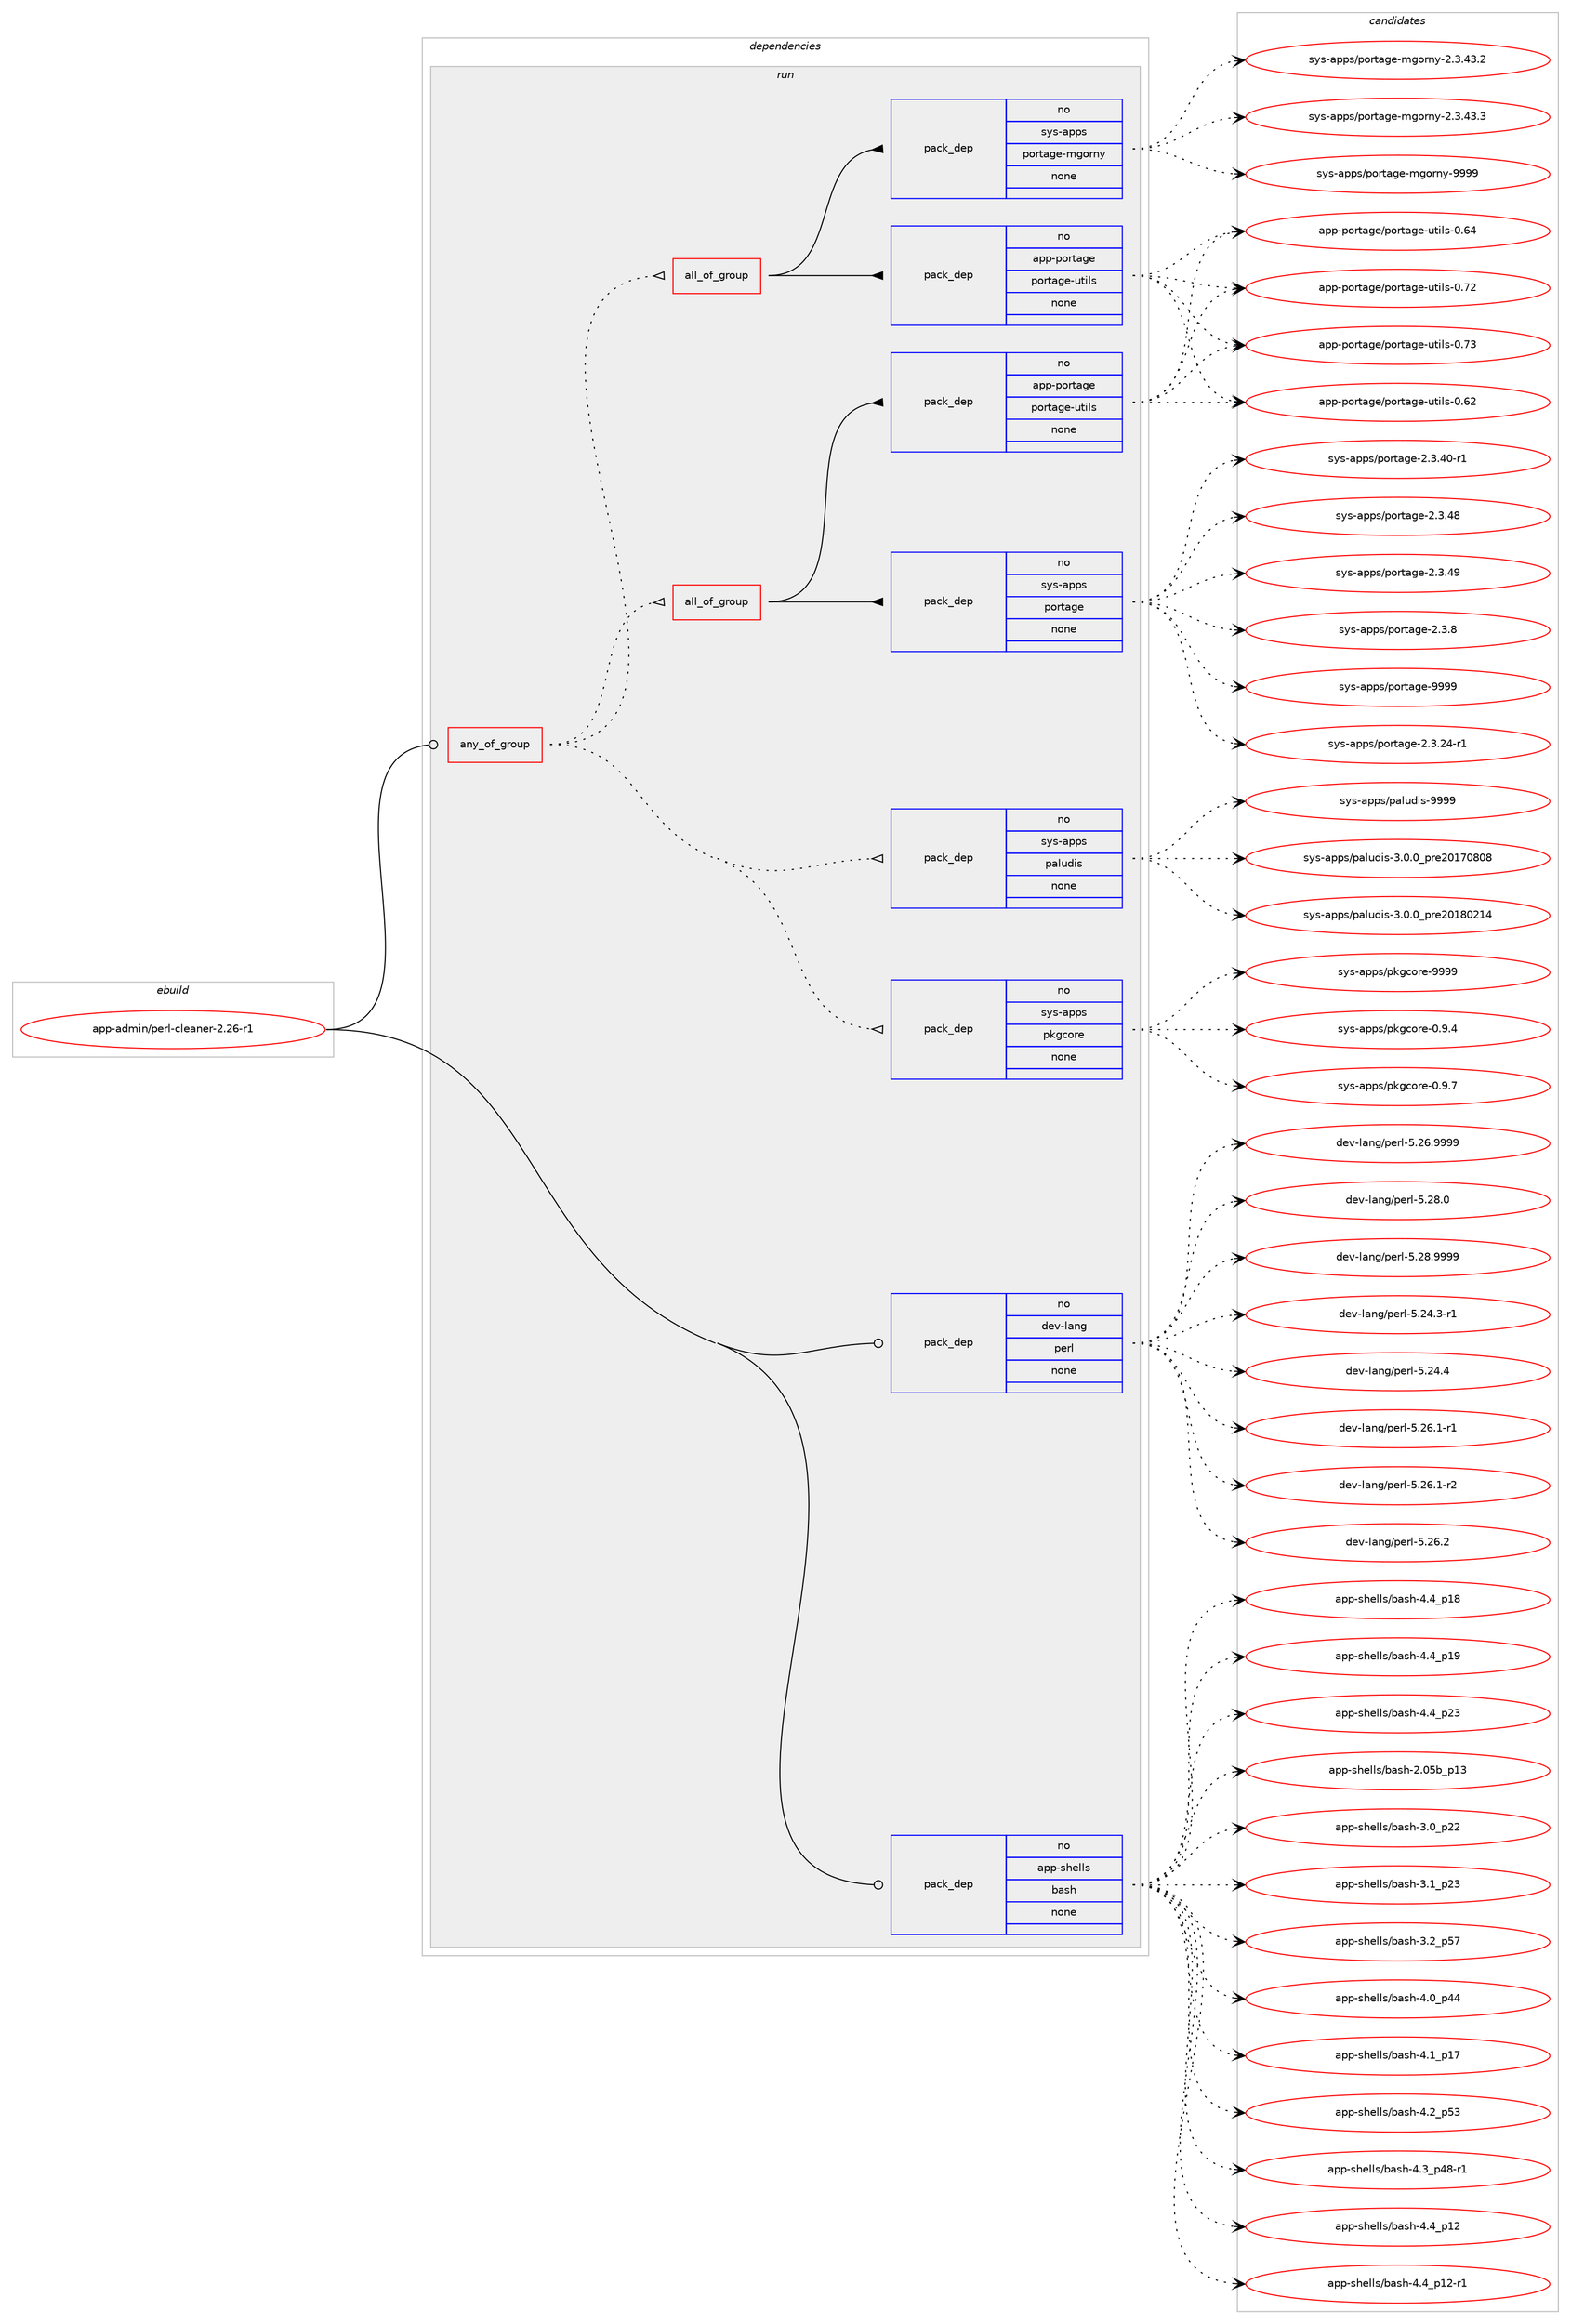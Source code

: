 digraph prolog {

# *************
# Graph options
# *************

newrank=true;
concentrate=true;
compound=true;
graph [rankdir=LR,fontname=Helvetica,fontsize=10,ranksep=1.5];#, ranksep=2.5, nodesep=0.2];
edge  [arrowhead=vee];
node  [fontname=Helvetica,fontsize=10];

# **********
# The ebuild
# **********

subgraph cluster_leftcol {
color=gray;
rank=same;
label=<<i>ebuild</i>>;
id [label="app-admin/perl-cleaner-2.26-r1", color=red, width=4, href="../app-admin/perl-cleaner-2.26-r1.svg"];
}

# ****************
# The dependencies
# ****************

subgraph cluster_midcol {
color=gray;
label=<<i>dependencies</i>>;
subgraph cluster_compile {
fillcolor="#eeeeee";
style=filled;
label=<<i>compile</i>>;
}
subgraph cluster_compileandrun {
fillcolor="#eeeeee";
style=filled;
label=<<i>compile and run</i>>;
}
subgraph cluster_run {
fillcolor="#eeeeee";
style=filled;
label=<<i>run</i>>;
subgraph any10 {
dependency149 [label=<<TABLE BORDER="0" CELLBORDER="1" CELLSPACING="0" CELLPADDING="4"><TR><TD CELLPADDING="10">any_of_group</TD></TR></TABLE>>, shape=none, color=red];subgraph all5 {
dependency150 [label=<<TABLE BORDER="0" CELLBORDER="1" CELLSPACING="0" CELLPADDING="4"><TR><TD CELLPADDING="10">all_of_group</TD></TR></TABLE>>, shape=none, color=red];subgraph pack121 {
dependency151 [label=<<TABLE BORDER="0" CELLBORDER="1" CELLSPACING="0" CELLPADDING="4" WIDTH="220"><TR><TD ROWSPAN="6" CELLPADDING="30">pack_dep</TD></TR><TR><TD WIDTH="110">no</TD></TR><TR><TD>sys-apps</TD></TR><TR><TD>portage</TD></TR><TR><TD>none</TD></TR><TR><TD></TD></TR></TABLE>>, shape=none, color=blue];
}
dependency150:e -> dependency151:w [weight=20,style="solid",arrowhead="inv"];
subgraph pack122 {
dependency152 [label=<<TABLE BORDER="0" CELLBORDER="1" CELLSPACING="0" CELLPADDING="4" WIDTH="220"><TR><TD ROWSPAN="6" CELLPADDING="30">pack_dep</TD></TR><TR><TD WIDTH="110">no</TD></TR><TR><TD>app-portage</TD></TR><TR><TD>portage-utils</TD></TR><TR><TD>none</TD></TR><TR><TD></TD></TR></TABLE>>, shape=none, color=blue];
}
dependency150:e -> dependency152:w [weight=20,style="solid",arrowhead="inv"];
}
dependency149:e -> dependency150:w [weight=20,style="dotted",arrowhead="oinv"];
subgraph all6 {
dependency153 [label=<<TABLE BORDER="0" CELLBORDER="1" CELLSPACING="0" CELLPADDING="4"><TR><TD CELLPADDING="10">all_of_group</TD></TR></TABLE>>, shape=none, color=red];subgraph pack123 {
dependency154 [label=<<TABLE BORDER="0" CELLBORDER="1" CELLSPACING="0" CELLPADDING="4" WIDTH="220"><TR><TD ROWSPAN="6" CELLPADDING="30">pack_dep</TD></TR><TR><TD WIDTH="110">no</TD></TR><TR><TD>sys-apps</TD></TR><TR><TD>portage-mgorny</TD></TR><TR><TD>none</TD></TR><TR><TD></TD></TR></TABLE>>, shape=none, color=blue];
}
dependency153:e -> dependency154:w [weight=20,style="solid",arrowhead="inv"];
subgraph pack124 {
dependency155 [label=<<TABLE BORDER="0" CELLBORDER="1" CELLSPACING="0" CELLPADDING="4" WIDTH="220"><TR><TD ROWSPAN="6" CELLPADDING="30">pack_dep</TD></TR><TR><TD WIDTH="110">no</TD></TR><TR><TD>app-portage</TD></TR><TR><TD>portage-utils</TD></TR><TR><TD>none</TD></TR><TR><TD></TD></TR></TABLE>>, shape=none, color=blue];
}
dependency153:e -> dependency155:w [weight=20,style="solid",arrowhead="inv"];
}
dependency149:e -> dependency153:w [weight=20,style="dotted",arrowhead="oinv"];
subgraph pack125 {
dependency156 [label=<<TABLE BORDER="0" CELLBORDER="1" CELLSPACING="0" CELLPADDING="4" WIDTH="220"><TR><TD ROWSPAN="6" CELLPADDING="30">pack_dep</TD></TR><TR><TD WIDTH="110">no</TD></TR><TR><TD>sys-apps</TD></TR><TR><TD>pkgcore</TD></TR><TR><TD>none</TD></TR><TR><TD></TD></TR></TABLE>>, shape=none, color=blue];
}
dependency149:e -> dependency156:w [weight=20,style="dotted",arrowhead="oinv"];
subgraph pack126 {
dependency157 [label=<<TABLE BORDER="0" CELLBORDER="1" CELLSPACING="0" CELLPADDING="4" WIDTH="220"><TR><TD ROWSPAN="6" CELLPADDING="30">pack_dep</TD></TR><TR><TD WIDTH="110">no</TD></TR><TR><TD>sys-apps</TD></TR><TR><TD>paludis</TD></TR><TR><TD>none</TD></TR><TR><TD></TD></TR></TABLE>>, shape=none, color=blue];
}
dependency149:e -> dependency157:w [weight=20,style="dotted",arrowhead="oinv"];
}
id:e -> dependency149:w [weight=20,style="solid",arrowhead="odot"];
subgraph pack127 {
dependency158 [label=<<TABLE BORDER="0" CELLBORDER="1" CELLSPACING="0" CELLPADDING="4" WIDTH="220"><TR><TD ROWSPAN="6" CELLPADDING="30">pack_dep</TD></TR><TR><TD WIDTH="110">no</TD></TR><TR><TD>app-shells</TD></TR><TR><TD>bash</TD></TR><TR><TD>none</TD></TR><TR><TD></TD></TR></TABLE>>, shape=none, color=blue];
}
id:e -> dependency158:w [weight=20,style="solid",arrowhead="odot"];
subgraph pack128 {
dependency159 [label=<<TABLE BORDER="0" CELLBORDER="1" CELLSPACING="0" CELLPADDING="4" WIDTH="220"><TR><TD ROWSPAN="6" CELLPADDING="30">pack_dep</TD></TR><TR><TD WIDTH="110">no</TD></TR><TR><TD>dev-lang</TD></TR><TR><TD>perl</TD></TR><TR><TD>none</TD></TR><TR><TD></TD></TR></TABLE>>, shape=none, color=blue];
}
id:e -> dependency159:w [weight=20,style="solid",arrowhead="odot"];
}
}

# **************
# The candidates
# **************

subgraph cluster_choices {
rank=same;
color=gray;
label=<<i>candidates</i>>;

subgraph choice121 {
color=black;
nodesep=1;
choice11512111545971121121154711211111411697103101455046514650524511449 [label="sys-apps/portage-2.3.24-r1", color=red, width=4,href="../sys-apps/portage-2.3.24-r1.svg"];
choice11512111545971121121154711211111411697103101455046514652484511449 [label="sys-apps/portage-2.3.40-r1", color=red, width=4,href="../sys-apps/portage-2.3.40-r1.svg"];
choice1151211154597112112115471121111141169710310145504651465256 [label="sys-apps/portage-2.3.48", color=red, width=4,href="../sys-apps/portage-2.3.48.svg"];
choice1151211154597112112115471121111141169710310145504651465257 [label="sys-apps/portage-2.3.49", color=red, width=4,href="../sys-apps/portage-2.3.49.svg"];
choice11512111545971121121154711211111411697103101455046514656 [label="sys-apps/portage-2.3.8", color=red, width=4,href="../sys-apps/portage-2.3.8.svg"];
choice115121115459711211211547112111114116971031014557575757 [label="sys-apps/portage-9999", color=red, width=4,href="../sys-apps/portage-9999.svg"];
dependency151:e -> choice11512111545971121121154711211111411697103101455046514650524511449:w [style=dotted,weight="100"];
dependency151:e -> choice11512111545971121121154711211111411697103101455046514652484511449:w [style=dotted,weight="100"];
dependency151:e -> choice1151211154597112112115471121111141169710310145504651465256:w [style=dotted,weight="100"];
dependency151:e -> choice1151211154597112112115471121111141169710310145504651465257:w [style=dotted,weight="100"];
dependency151:e -> choice11512111545971121121154711211111411697103101455046514656:w [style=dotted,weight="100"];
dependency151:e -> choice115121115459711211211547112111114116971031014557575757:w [style=dotted,weight="100"];
}
subgraph choice122 {
color=black;
nodesep=1;
choice9711211245112111114116971031014711211111411697103101451171161051081154548465450 [label="app-portage/portage-utils-0.62", color=red, width=4,href="../app-portage/portage-utils-0.62.svg"];
choice9711211245112111114116971031014711211111411697103101451171161051081154548465452 [label="app-portage/portage-utils-0.64", color=red, width=4,href="../app-portage/portage-utils-0.64.svg"];
choice9711211245112111114116971031014711211111411697103101451171161051081154548465550 [label="app-portage/portage-utils-0.72", color=red, width=4,href="../app-portage/portage-utils-0.72.svg"];
choice9711211245112111114116971031014711211111411697103101451171161051081154548465551 [label="app-portage/portage-utils-0.73", color=red, width=4,href="../app-portage/portage-utils-0.73.svg"];
dependency152:e -> choice9711211245112111114116971031014711211111411697103101451171161051081154548465450:w [style=dotted,weight="100"];
dependency152:e -> choice9711211245112111114116971031014711211111411697103101451171161051081154548465452:w [style=dotted,weight="100"];
dependency152:e -> choice9711211245112111114116971031014711211111411697103101451171161051081154548465550:w [style=dotted,weight="100"];
dependency152:e -> choice9711211245112111114116971031014711211111411697103101451171161051081154548465551:w [style=dotted,weight="100"];
}
subgraph choice123 {
color=black;
nodesep=1;
choice1151211154597112112115471121111141169710310145109103111114110121455046514652514650 [label="sys-apps/portage-mgorny-2.3.43.2", color=red, width=4,href="../sys-apps/portage-mgorny-2.3.43.2.svg"];
choice1151211154597112112115471121111141169710310145109103111114110121455046514652514651 [label="sys-apps/portage-mgorny-2.3.43.3", color=red, width=4,href="../sys-apps/portage-mgorny-2.3.43.3.svg"];
choice11512111545971121121154711211111411697103101451091031111141101214557575757 [label="sys-apps/portage-mgorny-9999", color=red, width=4,href="../sys-apps/portage-mgorny-9999.svg"];
dependency154:e -> choice1151211154597112112115471121111141169710310145109103111114110121455046514652514650:w [style=dotted,weight="100"];
dependency154:e -> choice1151211154597112112115471121111141169710310145109103111114110121455046514652514651:w [style=dotted,weight="100"];
dependency154:e -> choice11512111545971121121154711211111411697103101451091031111141101214557575757:w [style=dotted,weight="100"];
}
subgraph choice124 {
color=black;
nodesep=1;
choice9711211245112111114116971031014711211111411697103101451171161051081154548465450 [label="app-portage/portage-utils-0.62", color=red, width=4,href="../app-portage/portage-utils-0.62.svg"];
choice9711211245112111114116971031014711211111411697103101451171161051081154548465452 [label="app-portage/portage-utils-0.64", color=red, width=4,href="../app-portage/portage-utils-0.64.svg"];
choice9711211245112111114116971031014711211111411697103101451171161051081154548465550 [label="app-portage/portage-utils-0.72", color=red, width=4,href="../app-portage/portage-utils-0.72.svg"];
choice9711211245112111114116971031014711211111411697103101451171161051081154548465551 [label="app-portage/portage-utils-0.73", color=red, width=4,href="../app-portage/portage-utils-0.73.svg"];
dependency155:e -> choice9711211245112111114116971031014711211111411697103101451171161051081154548465450:w [style=dotted,weight="100"];
dependency155:e -> choice9711211245112111114116971031014711211111411697103101451171161051081154548465452:w [style=dotted,weight="100"];
dependency155:e -> choice9711211245112111114116971031014711211111411697103101451171161051081154548465550:w [style=dotted,weight="100"];
dependency155:e -> choice9711211245112111114116971031014711211111411697103101451171161051081154548465551:w [style=dotted,weight="100"];
}
subgraph choice125 {
color=black;
nodesep=1;
choice11512111545971121121154711210710399111114101454846574652 [label="sys-apps/pkgcore-0.9.4", color=red, width=4,href="../sys-apps/pkgcore-0.9.4.svg"];
choice11512111545971121121154711210710399111114101454846574655 [label="sys-apps/pkgcore-0.9.7", color=red, width=4,href="../sys-apps/pkgcore-0.9.7.svg"];
choice115121115459711211211547112107103991111141014557575757 [label="sys-apps/pkgcore-9999", color=red, width=4,href="../sys-apps/pkgcore-9999.svg"];
dependency156:e -> choice11512111545971121121154711210710399111114101454846574652:w [style=dotted,weight="100"];
dependency156:e -> choice11512111545971121121154711210710399111114101454846574655:w [style=dotted,weight="100"];
dependency156:e -> choice115121115459711211211547112107103991111141014557575757:w [style=dotted,weight="100"];
}
subgraph choice126 {
color=black;
nodesep=1;
choice11512111545971121121154711297108117100105115455146484648951121141015048495548564856 [label="sys-apps/paludis-3.0.0_pre20170808", color=red, width=4,href="../sys-apps/paludis-3.0.0_pre20170808.svg"];
choice11512111545971121121154711297108117100105115455146484648951121141015048495648504952 [label="sys-apps/paludis-3.0.0_pre20180214", color=red, width=4,href="../sys-apps/paludis-3.0.0_pre20180214.svg"];
choice115121115459711211211547112971081171001051154557575757 [label="sys-apps/paludis-9999", color=red, width=4,href="../sys-apps/paludis-9999.svg"];
dependency157:e -> choice11512111545971121121154711297108117100105115455146484648951121141015048495548564856:w [style=dotted,weight="100"];
dependency157:e -> choice11512111545971121121154711297108117100105115455146484648951121141015048495648504952:w [style=dotted,weight="100"];
dependency157:e -> choice115121115459711211211547112971081171001051154557575757:w [style=dotted,weight="100"];
}
subgraph choice127 {
color=black;
nodesep=1;
choice9711211245115104101108108115479897115104455046485398951124951 [label="app-shells/bash-2.05b_p13", color=red, width=4,href="../app-shells/bash-2.05b_p13.svg"];
choice971121124511510410110810811547989711510445514648951125050 [label="app-shells/bash-3.0_p22", color=red, width=4,href="../app-shells/bash-3.0_p22.svg"];
choice971121124511510410110810811547989711510445514649951125051 [label="app-shells/bash-3.1_p23", color=red, width=4,href="../app-shells/bash-3.1_p23.svg"];
choice971121124511510410110810811547989711510445514650951125355 [label="app-shells/bash-3.2_p57", color=red, width=4,href="../app-shells/bash-3.2_p57.svg"];
choice971121124511510410110810811547989711510445524648951125252 [label="app-shells/bash-4.0_p44", color=red, width=4,href="../app-shells/bash-4.0_p44.svg"];
choice971121124511510410110810811547989711510445524649951124955 [label="app-shells/bash-4.1_p17", color=red, width=4,href="../app-shells/bash-4.1_p17.svg"];
choice971121124511510410110810811547989711510445524650951125351 [label="app-shells/bash-4.2_p53", color=red, width=4,href="../app-shells/bash-4.2_p53.svg"];
choice9711211245115104101108108115479897115104455246519511252564511449 [label="app-shells/bash-4.3_p48-r1", color=red, width=4,href="../app-shells/bash-4.3_p48-r1.svg"];
choice971121124511510410110810811547989711510445524652951124950 [label="app-shells/bash-4.4_p12", color=red, width=4,href="../app-shells/bash-4.4_p12.svg"];
choice9711211245115104101108108115479897115104455246529511249504511449 [label="app-shells/bash-4.4_p12-r1", color=red, width=4,href="../app-shells/bash-4.4_p12-r1.svg"];
choice971121124511510410110810811547989711510445524652951124956 [label="app-shells/bash-4.4_p18", color=red, width=4,href="../app-shells/bash-4.4_p18.svg"];
choice971121124511510410110810811547989711510445524652951124957 [label="app-shells/bash-4.4_p19", color=red, width=4,href="../app-shells/bash-4.4_p19.svg"];
choice971121124511510410110810811547989711510445524652951125051 [label="app-shells/bash-4.4_p23", color=red, width=4,href="../app-shells/bash-4.4_p23.svg"];
dependency158:e -> choice9711211245115104101108108115479897115104455046485398951124951:w [style=dotted,weight="100"];
dependency158:e -> choice971121124511510410110810811547989711510445514648951125050:w [style=dotted,weight="100"];
dependency158:e -> choice971121124511510410110810811547989711510445514649951125051:w [style=dotted,weight="100"];
dependency158:e -> choice971121124511510410110810811547989711510445514650951125355:w [style=dotted,weight="100"];
dependency158:e -> choice971121124511510410110810811547989711510445524648951125252:w [style=dotted,weight="100"];
dependency158:e -> choice971121124511510410110810811547989711510445524649951124955:w [style=dotted,weight="100"];
dependency158:e -> choice971121124511510410110810811547989711510445524650951125351:w [style=dotted,weight="100"];
dependency158:e -> choice9711211245115104101108108115479897115104455246519511252564511449:w [style=dotted,weight="100"];
dependency158:e -> choice971121124511510410110810811547989711510445524652951124950:w [style=dotted,weight="100"];
dependency158:e -> choice9711211245115104101108108115479897115104455246529511249504511449:w [style=dotted,weight="100"];
dependency158:e -> choice971121124511510410110810811547989711510445524652951124956:w [style=dotted,weight="100"];
dependency158:e -> choice971121124511510410110810811547989711510445524652951124957:w [style=dotted,weight="100"];
dependency158:e -> choice971121124511510410110810811547989711510445524652951125051:w [style=dotted,weight="100"];
}
subgraph choice128 {
color=black;
nodesep=1;
choice100101118451089711010347112101114108455346505246514511449 [label="dev-lang/perl-5.24.3-r1", color=red, width=4,href="../dev-lang/perl-5.24.3-r1.svg"];
choice10010111845108971101034711210111410845534650524652 [label="dev-lang/perl-5.24.4", color=red, width=4,href="../dev-lang/perl-5.24.4.svg"];
choice100101118451089711010347112101114108455346505446494511449 [label="dev-lang/perl-5.26.1-r1", color=red, width=4,href="../dev-lang/perl-5.26.1-r1.svg"];
choice100101118451089711010347112101114108455346505446494511450 [label="dev-lang/perl-5.26.1-r2", color=red, width=4,href="../dev-lang/perl-5.26.1-r2.svg"];
choice10010111845108971101034711210111410845534650544650 [label="dev-lang/perl-5.26.2", color=red, width=4,href="../dev-lang/perl-5.26.2.svg"];
choice10010111845108971101034711210111410845534650544657575757 [label="dev-lang/perl-5.26.9999", color=red, width=4,href="../dev-lang/perl-5.26.9999.svg"];
choice10010111845108971101034711210111410845534650564648 [label="dev-lang/perl-5.28.0", color=red, width=4,href="../dev-lang/perl-5.28.0.svg"];
choice10010111845108971101034711210111410845534650564657575757 [label="dev-lang/perl-5.28.9999", color=red, width=4,href="../dev-lang/perl-5.28.9999.svg"];
dependency159:e -> choice100101118451089711010347112101114108455346505246514511449:w [style=dotted,weight="100"];
dependency159:e -> choice10010111845108971101034711210111410845534650524652:w [style=dotted,weight="100"];
dependency159:e -> choice100101118451089711010347112101114108455346505446494511449:w [style=dotted,weight="100"];
dependency159:e -> choice100101118451089711010347112101114108455346505446494511450:w [style=dotted,weight="100"];
dependency159:e -> choice10010111845108971101034711210111410845534650544650:w [style=dotted,weight="100"];
dependency159:e -> choice10010111845108971101034711210111410845534650544657575757:w [style=dotted,weight="100"];
dependency159:e -> choice10010111845108971101034711210111410845534650564648:w [style=dotted,weight="100"];
dependency159:e -> choice10010111845108971101034711210111410845534650564657575757:w [style=dotted,weight="100"];
}
}

}
